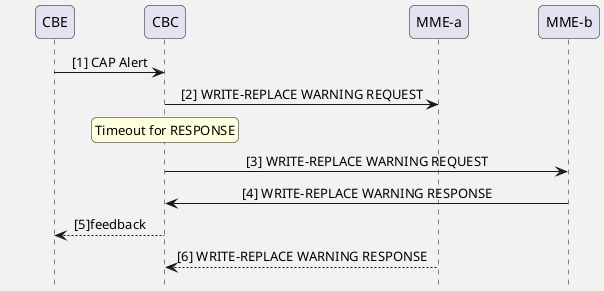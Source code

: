 @startuml
hide footbox
skinparam Shadowing false
skinparam BackgroundColor #f2f2f2
skinparam SequenceGroupBodyBackgroundColor transparent
skinparam roundcorner 10
skinparam ParticipantPadding 30
skinparam BoxPadding 10
skinparam SequenceGroupBorderColor #a0a0ff
skinparam SequenceMessageAlign center

participant CBE as cbe
participant CBC as cbc
participant "MME-a" as mmea
participant "MME-b" as mmeb

cbe -> cbc: [1] CAP Alert
cbc -> mmea: [2] WRITE-REPLACE WARNING REQUEST
rnote over cbc
    Timeout for RESPONSE
endrnote
cbc -> mmeb: [3] WRITE-REPLACE WARNING REQUEST
mmeb -> cbc: [4] WRITE-REPLACE WARNING RESPONSE
cbc --> cbe: [5]feedback
mmea --> cbc: [6] WRITE-REPLACE WARNING RESPONSE

@enduml